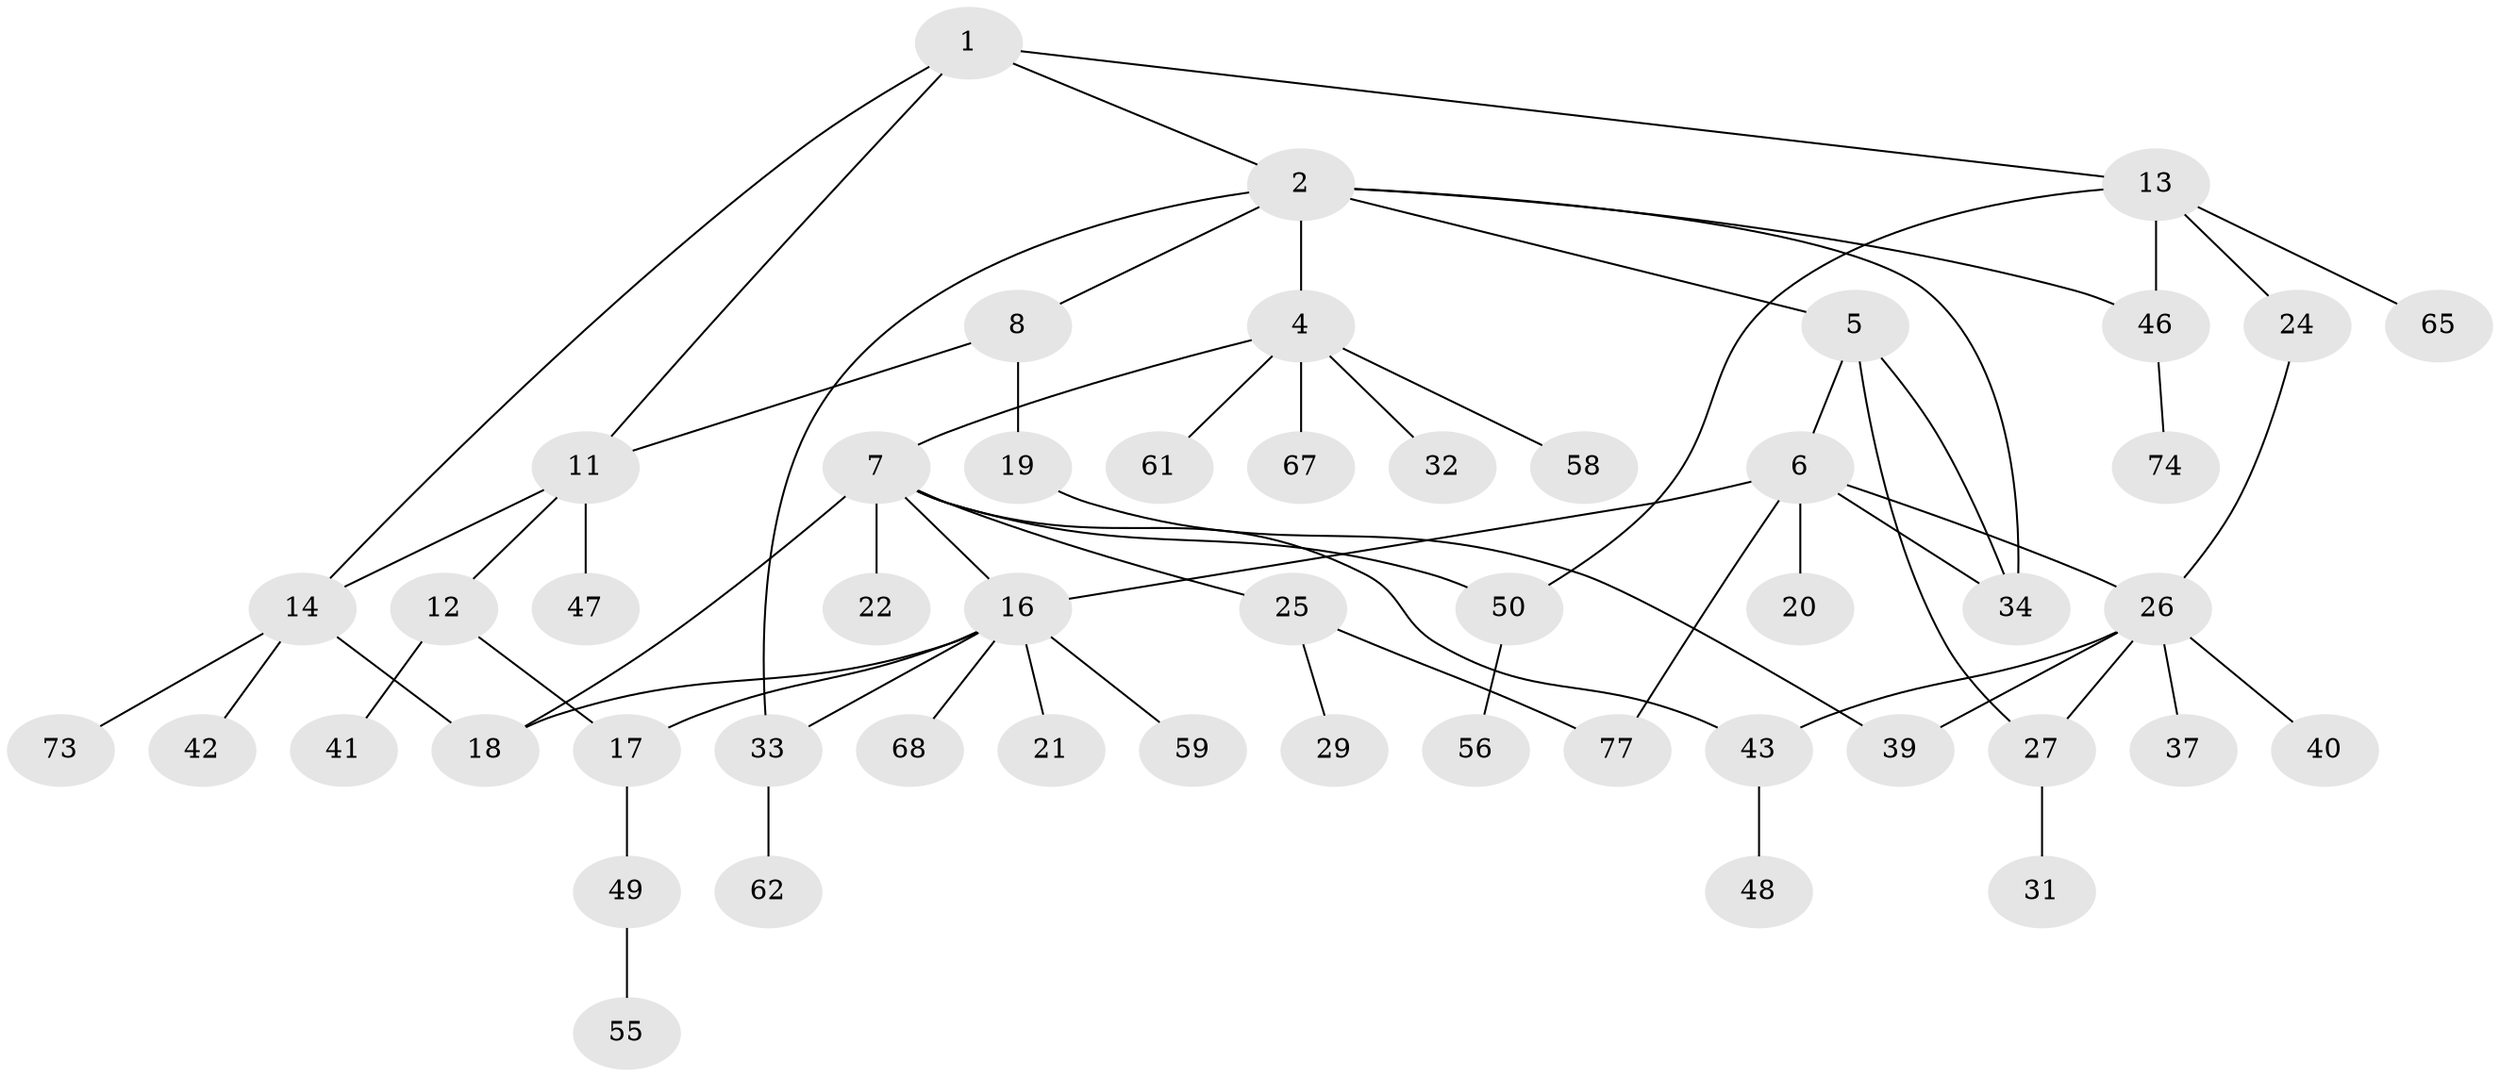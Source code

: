 // original degree distribution, {3: 0.1875, 7: 0.025, 2: 0.2625, 4: 0.075, 6: 0.0375, 5: 0.05, 1: 0.3625}
// Generated by graph-tools (version 1.1) at 2025/41/03/06/25 10:41:25]
// undirected, 50 vertices, 65 edges
graph export_dot {
graph [start="1"]
  node [color=gray90,style=filled];
  1 [super="+38"];
  2 [super="+3"];
  4 [super="+9"];
  5;
  6 [super="+44"];
  7 [super="+10"];
  8;
  11 [super="+23"];
  12 [super="+35"];
  13 [super="+15"];
  14 [super="+45"];
  16 [super="+57"];
  17 [super="+28"];
  18 [super="+79"];
  19 [super="+52"];
  20 [super="+70"];
  21;
  22 [super="+30"];
  24;
  25 [super="+71"];
  26 [super="+36"];
  27 [super="+75"];
  29;
  31 [super="+80"];
  32;
  33 [super="+53"];
  34 [super="+54"];
  37;
  39 [super="+64"];
  40 [super="+76"];
  41 [super="+66"];
  42;
  43;
  46 [super="+69"];
  47;
  48 [super="+78"];
  49 [super="+60"];
  50 [super="+51"];
  55;
  56 [super="+63"];
  58 [super="+72"];
  59;
  61;
  62;
  65;
  67;
  68;
  73;
  74;
  77;
  1 -- 2;
  1 -- 13;
  1 -- 11;
  1 -- 14;
  2 -- 4;
  2 -- 5;
  2 -- 8;
  2 -- 46;
  2 -- 34;
  2 -- 33;
  4 -- 7;
  4 -- 32;
  4 -- 67;
  4 -- 58;
  4 -- 61;
  5 -- 6;
  5 -- 27;
  5 -- 34;
  6 -- 16;
  6 -- 20;
  6 -- 26;
  6 -- 34;
  6 -- 77;
  7 -- 25;
  7 -- 18;
  7 -- 43;
  7 -- 16;
  7 -- 50;
  7 -- 22;
  8 -- 11;
  8 -- 19;
  11 -- 12;
  11 -- 14;
  11 -- 47;
  12 -- 17;
  12 -- 41;
  13 -- 50;
  13 -- 65;
  13 -- 24;
  13 -- 46;
  14 -- 42;
  14 -- 18;
  14 -- 73;
  16 -- 17;
  16 -- 18;
  16 -- 21;
  16 -- 59;
  16 -- 68;
  16 -- 33;
  17 -- 49;
  19 -- 39;
  24 -- 26;
  25 -- 29;
  25 -- 77 [weight=2];
  26 -- 37;
  26 -- 39;
  26 -- 27;
  26 -- 40;
  26 -- 43;
  27 -- 31;
  33 -- 62;
  43 -- 48;
  46 -- 74;
  49 -- 55;
  50 -- 56;
}
